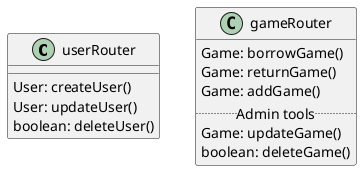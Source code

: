 @startuml Routers

class userRouter {
  User: createUser()
  User: updateUser()
  boolean: deleteUser()
}

class gameRouter {
  Game: borrowGame()
  Game: returnGame()
  Game: addGame()
  ..Admin tools..
  Game: updateGame()
  boolean: deleteGame()
}


@enduml